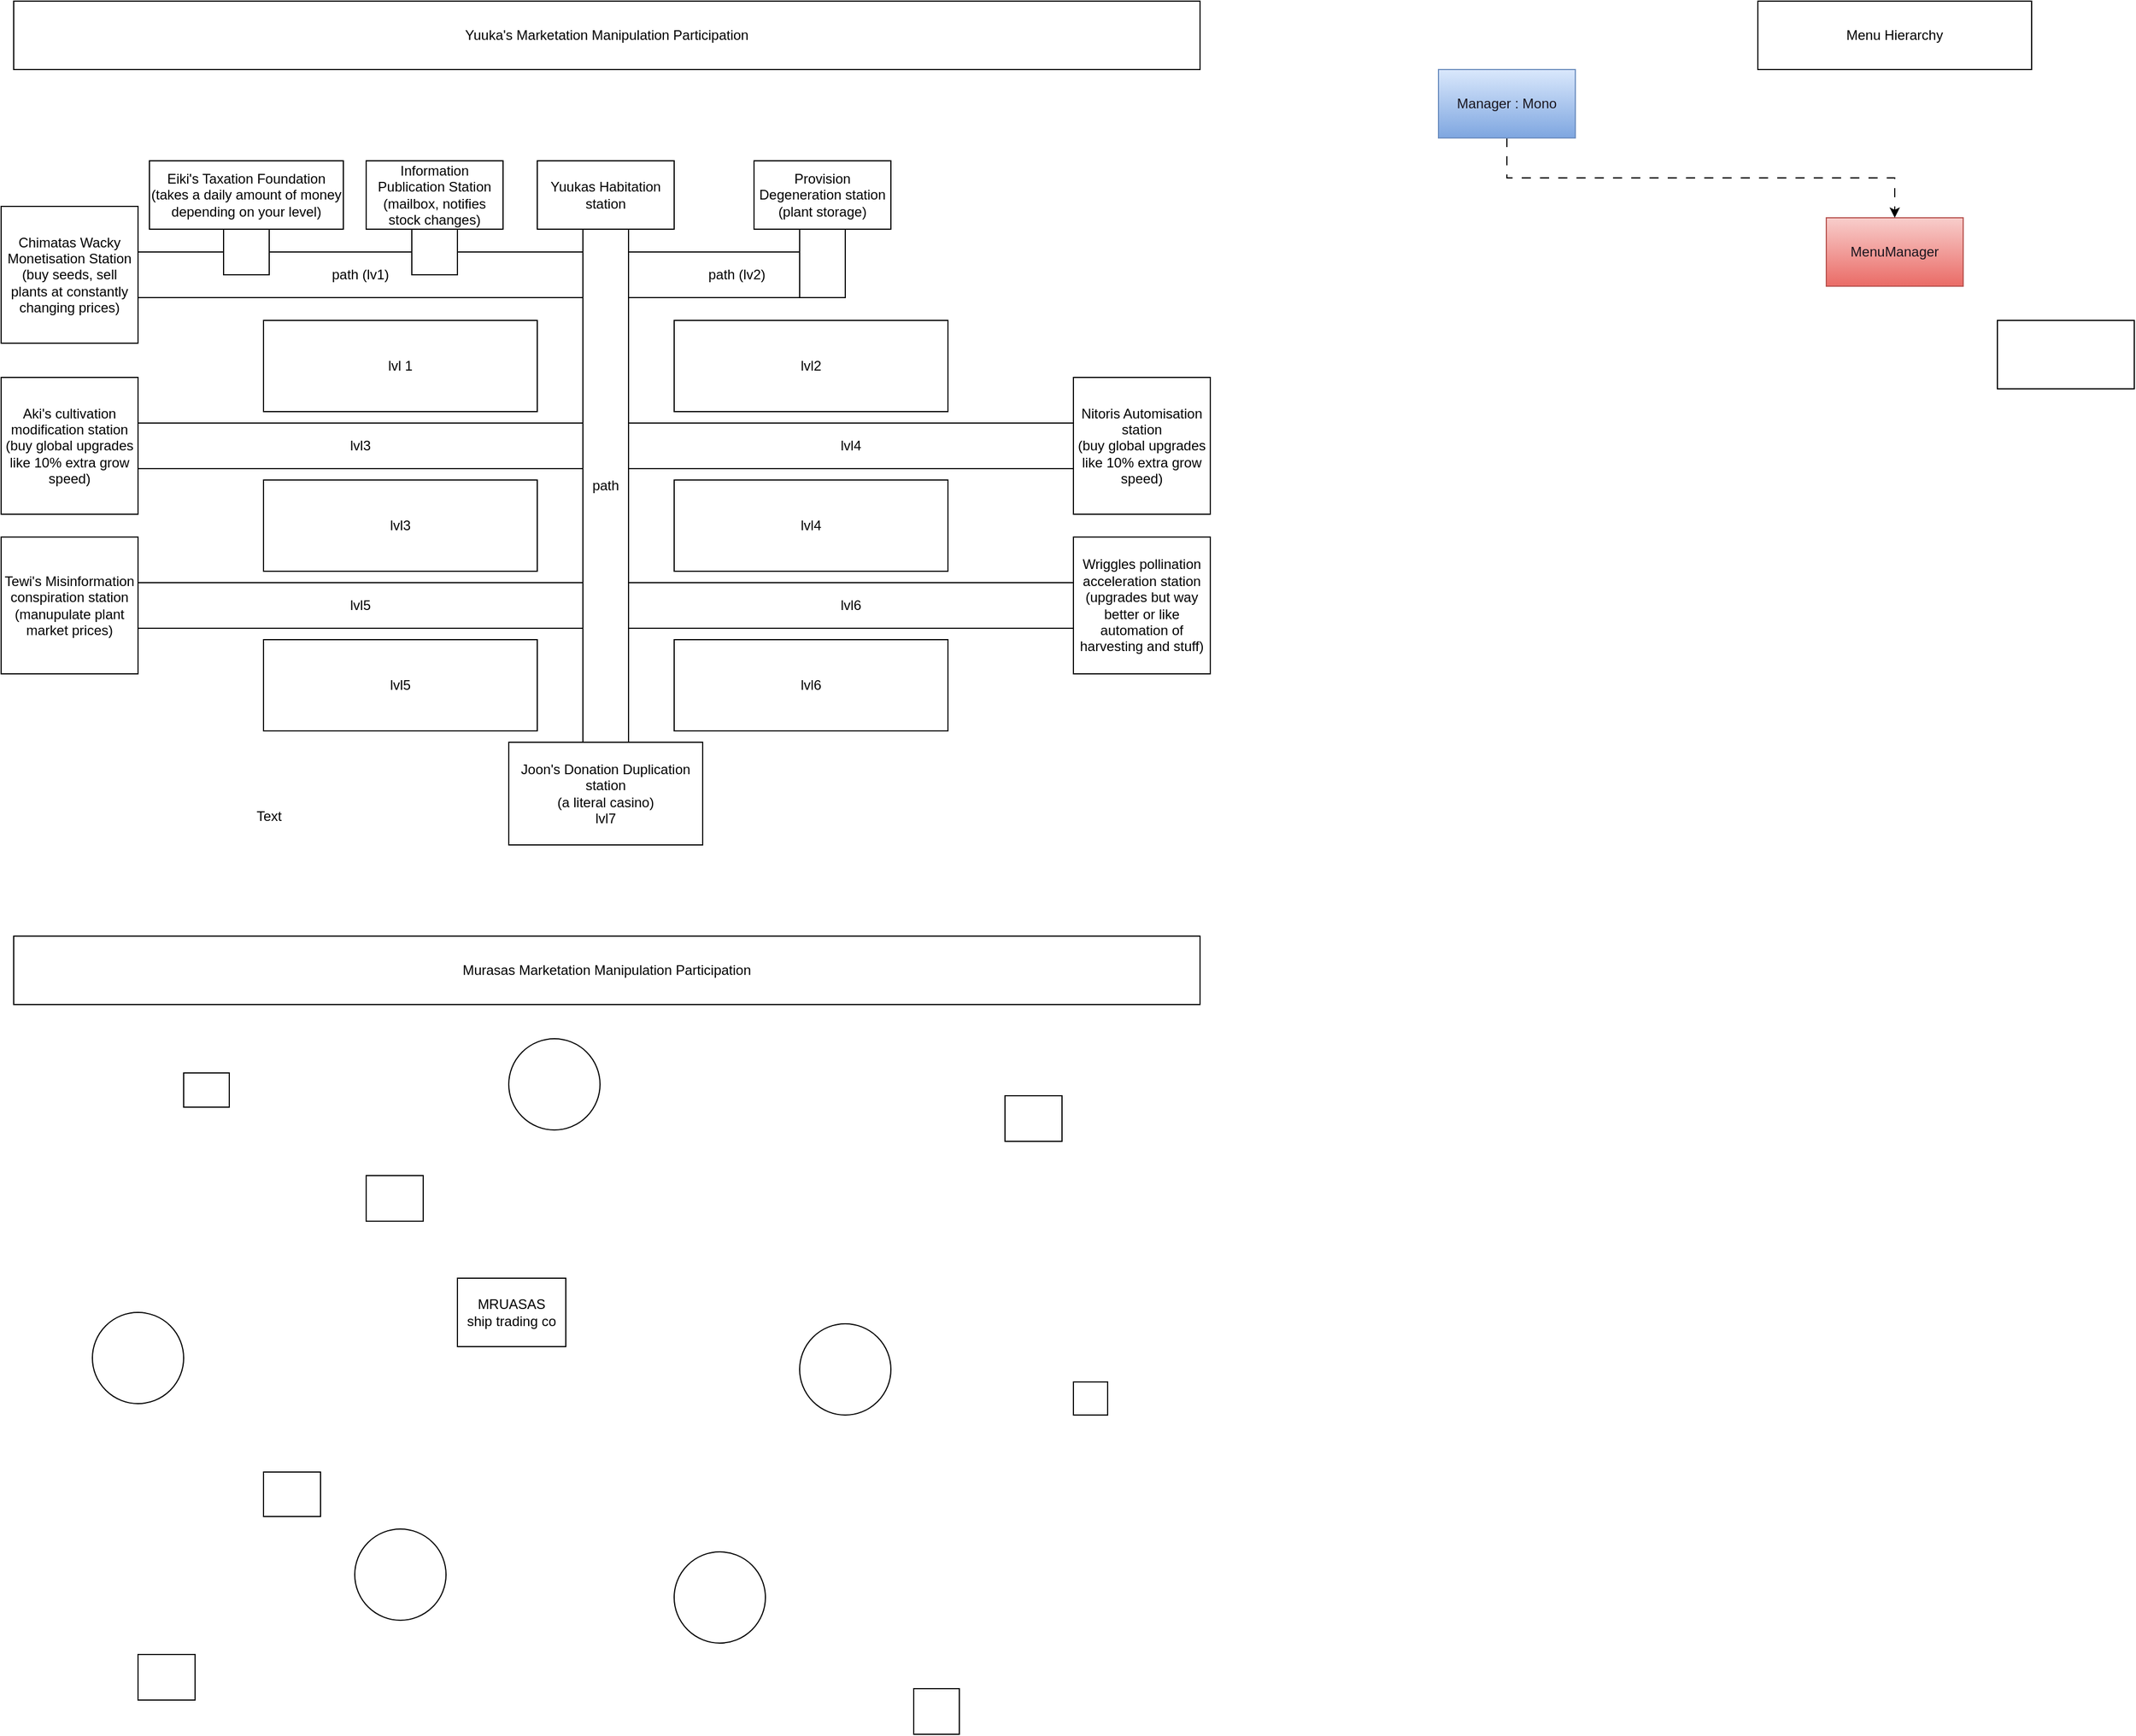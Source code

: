 <mxfile version="21.6.8" type="device">
  <diagram name="Page-1" id="w9QFThqw3ZJvzk73bpv-">
    <mxGraphModel dx="1418" dy="828" grid="1" gridSize="10" guides="1" tooltips="1" connect="1" arrows="1" fold="1" page="1" pageScale="1" pageWidth="1169" pageHeight="827" math="0" shadow="0">
      <root>
        <mxCell id="0" />
        <mxCell id="1" parent="0" />
        <mxCell id="rR2d8lTUPn_YGZ-mp_-h-1" value="Yuuka&#39;s Marketation Manipulation Participation" style="rounded=0;whiteSpace=wrap;html=1;" parent="1" vertex="1">
          <mxGeometry x="61" y="40" width="1040" height="60" as="geometry" />
        </mxCell>
        <mxCell id="rR2d8lTUPn_YGZ-mp_-h-32" value="" style="edgeStyle=orthogonalEdgeStyle;rounded=0;orthogonalLoop=1;jettySize=auto;html=1;" parent="1" source="rR2d8lTUPn_YGZ-mp_-h-2" target="rR2d8lTUPn_YGZ-mp_-h-3" edge="1">
          <mxGeometry relative="1" as="geometry" />
        </mxCell>
        <mxCell id="rR2d8lTUPn_YGZ-mp_-h-2" value="path" style="rounded=0;whiteSpace=wrap;html=1;" parent="1" vertex="1">
          <mxGeometry x="560" y="240" width="40" height="450" as="geometry" />
        </mxCell>
        <mxCell id="rR2d8lTUPn_YGZ-mp_-h-3" value="Yuukas Habitation station" style="rounded=0;whiteSpace=wrap;html=1;" parent="1" vertex="1">
          <mxGeometry x="520" y="180" width="120" height="60" as="geometry" />
        </mxCell>
        <mxCell id="rR2d8lTUPn_YGZ-mp_-h-4" value="lvl2" style="rounded=0;whiteSpace=wrap;html=1;" parent="1" vertex="1">
          <mxGeometry x="640" y="320" width="240" height="80" as="geometry" />
        </mxCell>
        <mxCell id="rR2d8lTUPn_YGZ-mp_-h-5" value="lvl 1" style="rounded=0;whiteSpace=wrap;html=1;" parent="1" vertex="1">
          <mxGeometry x="280" y="320" width="240" height="80" as="geometry" />
        </mxCell>
        <mxCell id="rR2d8lTUPn_YGZ-mp_-h-6" value="lvl3" style="rounded=0;whiteSpace=wrap;html=1;" parent="1" vertex="1">
          <mxGeometry x="280" y="460" width="240" height="80" as="geometry" />
        </mxCell>
        <mxCell id="rR2d8lTUPn_YGZ-mp_-h-7" value="lvl4" style="rounded=0;whiteSpace=wrap;html=1;" parent="1" vertex="1">
          <mxGeometry x="640" y="460" width="240" height="80" as="geometry" />
        </mxCell>
        <mxCell id="rR2d8lTUPn_YGZ-mp_-h-8" value="lvl5" style="rounded=0;whiteSpace=wrap;html=1;" parent="1" vertex="1">
          <mxGeometry x="280" y="600" width="240" height="80" as="geometry" />
        </mxCell>
        <mxCell id="rR2d8lTUPn_YGZ-mp_-h-9" value="lvl6" style="rounded=0;whiteSpace=wrap;html=1;" parent="1" vertex="1">
          <mxGeometry x="640" y="600" width="240" height="80" as="geometry" />
        </mxCell>
        <mxCell id="rR2d8lTUPn_YGZ-mp_-h-10" value="path (lv2)" style="rounded=0;whiteSpace=wrap;html=1;" parent="1" vertex="1">
          <mxGeometry x="600" y="260" width="190" height="40" as="geometry" />
        </mxCell>
        <mxCell id="rR2d8lTUPn_YGZ-mp_-h-12" value="lvl3" style="rounded=0;whiteSpace=wrap;html=1;" parent="1" vertex="1">
          <mxGeometry x="170" y="410" width="390" height="40" as="geometry" />
        </mxCell>
        <mxCell id="rR2d8lTUPn_YGZ-mp_-h-14" value="lvl5" style="rounded=0;whiteSpace=wrap;html=1;" parent="1" vertex="1">
          <mxGeometry x="170" y="550" width="390" height="40" as="geometry" />
        </mxCell>
        <mxCell id="rR2d8lTUPn_YGZ-mp_-h-15" value="lvl6" style="rounded=0;whiteSpace=wrap;html=1;" parent="1" vertex="1">
          <mxGeometry x="600" y="550" width="390" height="40" as="geometry" />
        </mxCell>
        <mxCell id="rR2d8lTUPn_YGZ-mp_-h-17" value="Aki&#39;s cultivation modification station &lt;br&gt;(buy global upgrades like 10% extra grow speed)" style="rounded=0;whiteSpace=wrap;html=1;" parent="1" vertex="1">
          <mxGeometry x="50" y="370" width="120" height="120" as="geometry" />
        </mxCell>
        <mxCell id="rR2d8lTUPn_YGZ-mp_-h-18" value="Tewi&#39;s Misinformation&lt;br&gt;conspiration station&lt;br&gt;(manupulate plant market prices)" style="rounded=0;whiteSpace=wrap;html=1;" parent="1" vertex="1">
          <mxGeometry x="50" y="510" width="120" height="120" as="geometry" />
        </mxCell>
        <mxCell id="rR2d8lTUPn_YGZ-mp_-h-19" value="lvl4" style="rounded=0;whiteSpace=wrap;html=1;" parent="1" vertex="1">
          <mxGeometry x="600" y="410" width="390" height="40" as="geometry" />
        </mxCell>
        <mxCell id="rR2d8lTUPn_YGZ-mp_-h-20" value="Nitoris Automisation station &lt;br&gt;(buy global upgrades like 10% extra grow speed)" style="rounded=0;whiteSpace=wrap;html=1;" parent="1" vertex="1">
          <mxGeometry x="990" y="370" width="120" height="120" as="geometry" />
        </mxCell>
        <mxCell id="rR2d8lTUPn_YGZ-mp_-h-21" value="Joon&#39;s Donation Duplication station&lt;br&gt;(a literal casino)&lt;br&gt;lvl7" style="rounded=0;whiteSpace=wrap;html=1;" parent="1" vertex="1">
          <mxGeometry x="495" y="690" width="170" height="90" as="geometry" />
        </mxCell>
        <mxCell id="rR2d8lTUPn_YGZ-mp_-h-22" value="Provision Degeneration station&lt;br&gt;(plant storage)" style="rounded=0;whiteSpace=wrap;html=1;" parent="1" vertex="1">
          <mxGeometry x="710" y="180" width="120" height="60" as="geometry" />
        </mxCell>
        <mxCell id="rR2d8lTUPn_YGZ-mp_-h-23" value="path (lv1)" style="rounded=0;whiteSpace=wrap;html=1;" parent="1" vertex="1">
          <mxGeometry x="170" y="260" width="390" height="40" as="geometry" />
        </mxCell>
        <mxCell id="rR2d8lTUPn_YGZ-mp_-h-24" value="Chimatas Wacky Monetisation Station&lt;br&gt;(buy seeds, sell plants at constantly changing prices)" style="rounded=0;whiteSpace=wrap;html=1;" parent="1" vertex="1">
          <mxGeometry x="50" y="220" width="120" height="120" as="geometry" />
        </mxCell>
        <mxCell id="rR2d8lTUPn_YGZ-mp_-h-25" value="" style="rounded=0;whiteSpace=wrap;html=1;" parent="1" vertex="1">
          <mxGeometry x="750" y="240" width="40" height="60" as="geometry" />
        </mxCell>
        <mxCell id="rR2d8lTUPn_YGZ-mp_-h-27" value="Wriggles pollination acceleration station&lt;br&gt;(upgrades but way better or like automation of harvesting and stuff)" style="rounded=0;whiteSpace=wrap;html=1;" parent="1" vertex="1">
          <mxGeometry x="990" y="510" width="120" height="120" as="geometry" />
        </mxCell>
        <mxCell id="rR2d8lTUPn_YGZ-mp_-h-28" value="Information Publication Station&lt;br&gt;(mailbox, notifies stock changes)" style="rounded=0;whiteSpace=wrap;html=1;" parent="1" vertex="1">
          <mxGeometry x="370" y="180" width="120" height="60" as="geometry" />
        </mxCell>
        <mxCell id="rR2d8lTUPn_YGZ-mp_-h-29" value="" style="rounded=0;whiteSpace=wrap;html=1;" parent="1" vertex="1">
          <mxGeometry x="410" y="240" width="40" height="40" as="geometry" />
        </mxCell>
        <mxCell id="rR2d8lTUPn_YGZ-mp_-h-30" value="Eiki&#39;s Taxation Foundation&lt;br&gt;(takes a daily amount of money depending on your level)" style="rounded=0;whiteSpace=wrap;html=1;" parent="1" vertex="1">
          <mxGeometry x="180" y="180" width="170" height="60" as="geometry" />
        </mxCell>
        <mxCell id="rR2d8lTUPn_YGZ-mp_-h-31" value="" style="rounded=0;whiteSpace=wrap;html=1;" parent="1" vertex="1">
          <mxGeometry x="245" y="240" width="40" height="40" as="geometry" />
        </mxCell>
        <mxCell id="rR2d8lTUPn_YGZ-mp_-h-33" value="Menu Hierarchy" style="rounded=0;whiteSpace=wrap;html=1;" parent="1" vertex="1">
          <mxGeometry x="1590" y="40" width="240" height="60" as="geometry" />
        </mxCell>
        <mxCell id="rR2d8lTUPn_YGZ-mp_-h-34" value="&lt;font color=&quot;#19151e&quot;&gt;MenuManager&lt;/font&gt;" style="rounded=0;whiteSpace=wrap;html=1;fillColor=#f8cecc;strokeColor=#b85450;gradientColor=#ea6b66;" parent="1" vertex="1">
          <mxGeometry x="1650" y="230" width="120" height="60" as="geometry" />
        </mxCell>
        <mxCell id="rR2d8lTUPn_YGZ-mp_-h-36" style="edgeStyle=orthogonalEdgeStyle;rounded=0;orthogonalLoop=1;jettySize=auto;html=1;exitX=0.5;exitY=1;exitDx=0;exitDy=0;entryX=0.5;entryY=0;entryDx=0;entryDy=0;dashed=1;dashPattern=8 8;" parent="1" source="rR2d8lTUPn_YGZ-mp_-h-35" target="rR2d8lTUPn_YGZ-mp_-h-34" edge="1">
          <mxGeometry relative="1" as="geometry" />
        </mxCell>
        <mxCell id="rR2d8lTUPn_YGZ-mp_-h-35" value="Manager" style="rounded=0;whiteSpace=wrap;html=1;" parent="1" vertex="1">
          <mxGeometry x="1310" y="100" width="120" height="60" as="geometry" />
        </mxCell>
        <mxCell id="rR2d8lTUPn_YGZ-mp_-h-37" value="&lt;font color=&quot;#19151e&quot;&gt;Manager : Mono&lt;/font&gt;" style="rounded=0;whiteSpace=wrap;html=1;fillColor=#dae8fc;strokeColor=#6c8ebf;gradientColor=#7ea6e0;" parent="1" vertex="1">
          <mxGeometry x="1310" y="100" width="120" height="60" as="geometry" />
        </mxCell>
        <mxCell id="rR2d8lTUPn_YGZ-mp_-h-38" value="" style="rounded=0;whiteSpace=wrap;html=1;" parent="1" vertex="1">
          <mxGeometry x="1800" y="320" width="120" height="60" as="geometry" />
        </mxCell>
        <mxCell id="rR2d8lTUPn_YGZ-mp_-h-40" value="Text" style="text;html=1;strokeColor=none;fillColor=none;align=center;verticalAlign=middle;whiteSpace=wrap;rounded=0;" parent="1" vertex="1">
          <mxGeometry x="150" y="730" width="270" height="50" as="geometry" />
        </mxCell>
        <mxCell id="rR2d8lTUPn_YGZ-mp_-h-42" value="Murasas Marketation Manipulation Participation" style="rounded=0;whiteSpace=wrap;html=1;" parent="1" vertex="1">
          <mxGeometry x="61" y="860" width="1040" height="60" as="geometry" />
        </mxCell>
        <mxCell id="rR2d8lTUPn_YGZ-mp_-h-43" value="MRUASAS&lt;br&gt;ship trading co" style="rounded=0;whiteSpace=wrap;html=1;" parent="1" vertex="1">
          <mxGeometry x="450" y="1160" width="95" height="60" as="geometry" />
        </mxCell>
        <mxCell id="rR2d8lTUPn_YGZ-mp_-h-44" value="" style="rounded=0;whiteSpace=wrap;html=1;" parent="1" vertex="1">
          <mxGeometry x="930" y="1000" width="50" height="40" as="geometry" />
        </mxCell>
        <mxCell id="rR2d8lTUPn_YGZ-mp_-h-45" value="" style="rounded=0;whiteSpace=wrap;html=1;" parent="1" vertex="1">
          <mxGeometry x="990" y="1251" width="30" height="29" as="geometry" />
        </mxCell>
        <mxCell id="rR2d8lTUPn_YGZ-mp_-h-46" value="" style="rounded=0;whiteSpace=wrap;html=1;" parent="1" vertex="1">
          <mxGeometry x="850" y="1520" width="40" height="40" as="geometry" />
        </mxCell>
        <mxCell id="rR2d8lTUPn_YGZ-mp_-h-47" value="" style="rounded=0;whiteSpace=wrap;html=1;" parent="1" vertex="1">
          <mxGeometry x="170" y="1490" width="50" height="40" as="geometry" />
        </mxCell>
        <mxCell id="rR2d8lTUPn_YGZ-mp_-h-48" value="" style="rounded=0;whiteSpace=wrap;html=1;" parent="1" vertex="1">
          <mxGeometry x="280" y="1330" width="50" height="39" as="geometry" />
        </mxCell>
        <mxCell id="rR2d8lTUPn_YGZ-mp_-h-49" value="" style="rounded=0;whiteSpace=wrap;html=1;" parent="1" vertex="1">
          <mxGeometry x="370" y="1070" width="50" height="40" as="geometry" />
        </mxCell>
        <mxCell id="rR2d8lTUPn_YGZ-mp_-h-50" value="" style="rounded=0;whiteSpace=wrap;html=1;" parent="1" vertex="1">
          <mxGeometry x="210" y="980" width="40" height="30" as="geometry" />
        </mxCell>
        <mxCell id="rR2d8lTUPn_YGZ-mp_-h-53" value="" style="ellipse;whiteSpace=wrap;html=1;aspect=fixed;" parent="1" vertex="1">
          <mxGeometry x="130" y="1190" width="80" height="80" as="geometry" />
        </mxCell>
        <mxCell id="rR2d8lTUPn_YGZ-mp_-h-54" value="" style="ellipse;whiteSpace=wrap;html=1;aspect=fixed;" parent="1" vertex="1">
          <mxGeometry x="360" y="1380" width="80" height="80" as="geometry" />
        </mxCell>
        <mxCell id="rR2d8lTUPn_YGZ-mp_-h-55" value="" style="ellipse;whiteSpace=wrap;html=1;aspect=fixed;" parent="1" vertex="1">
          <mxGeometry x="640" y="1400" width="80" height="80" as="geometry" />
        </mxCell>
        <mxCell id="rR2d8lTUPn_YGZ-mp_-h-56" value="" style="ellipse;whiteSpace=wrap;html=1;aspect=fixed;" parent="1" vertex="1">
          <mxGeometry x="750" y="1200" width="80" height="80" as="geometry" />
        </mxCell>
        <mxCell id="rR2d8lTUPn_YGZ-mp_-h-57" value="" style="ellipse;whiteSpace=wrap;html=1;aspect=fixed;" parent="1" vertex="1">
          <mxGeometry x="495" y="950" width="80" height="80" as="geometry" />
        </mxCell>
      </root>
    </mxGraphModel>
  </diagram>
</mxfile>
